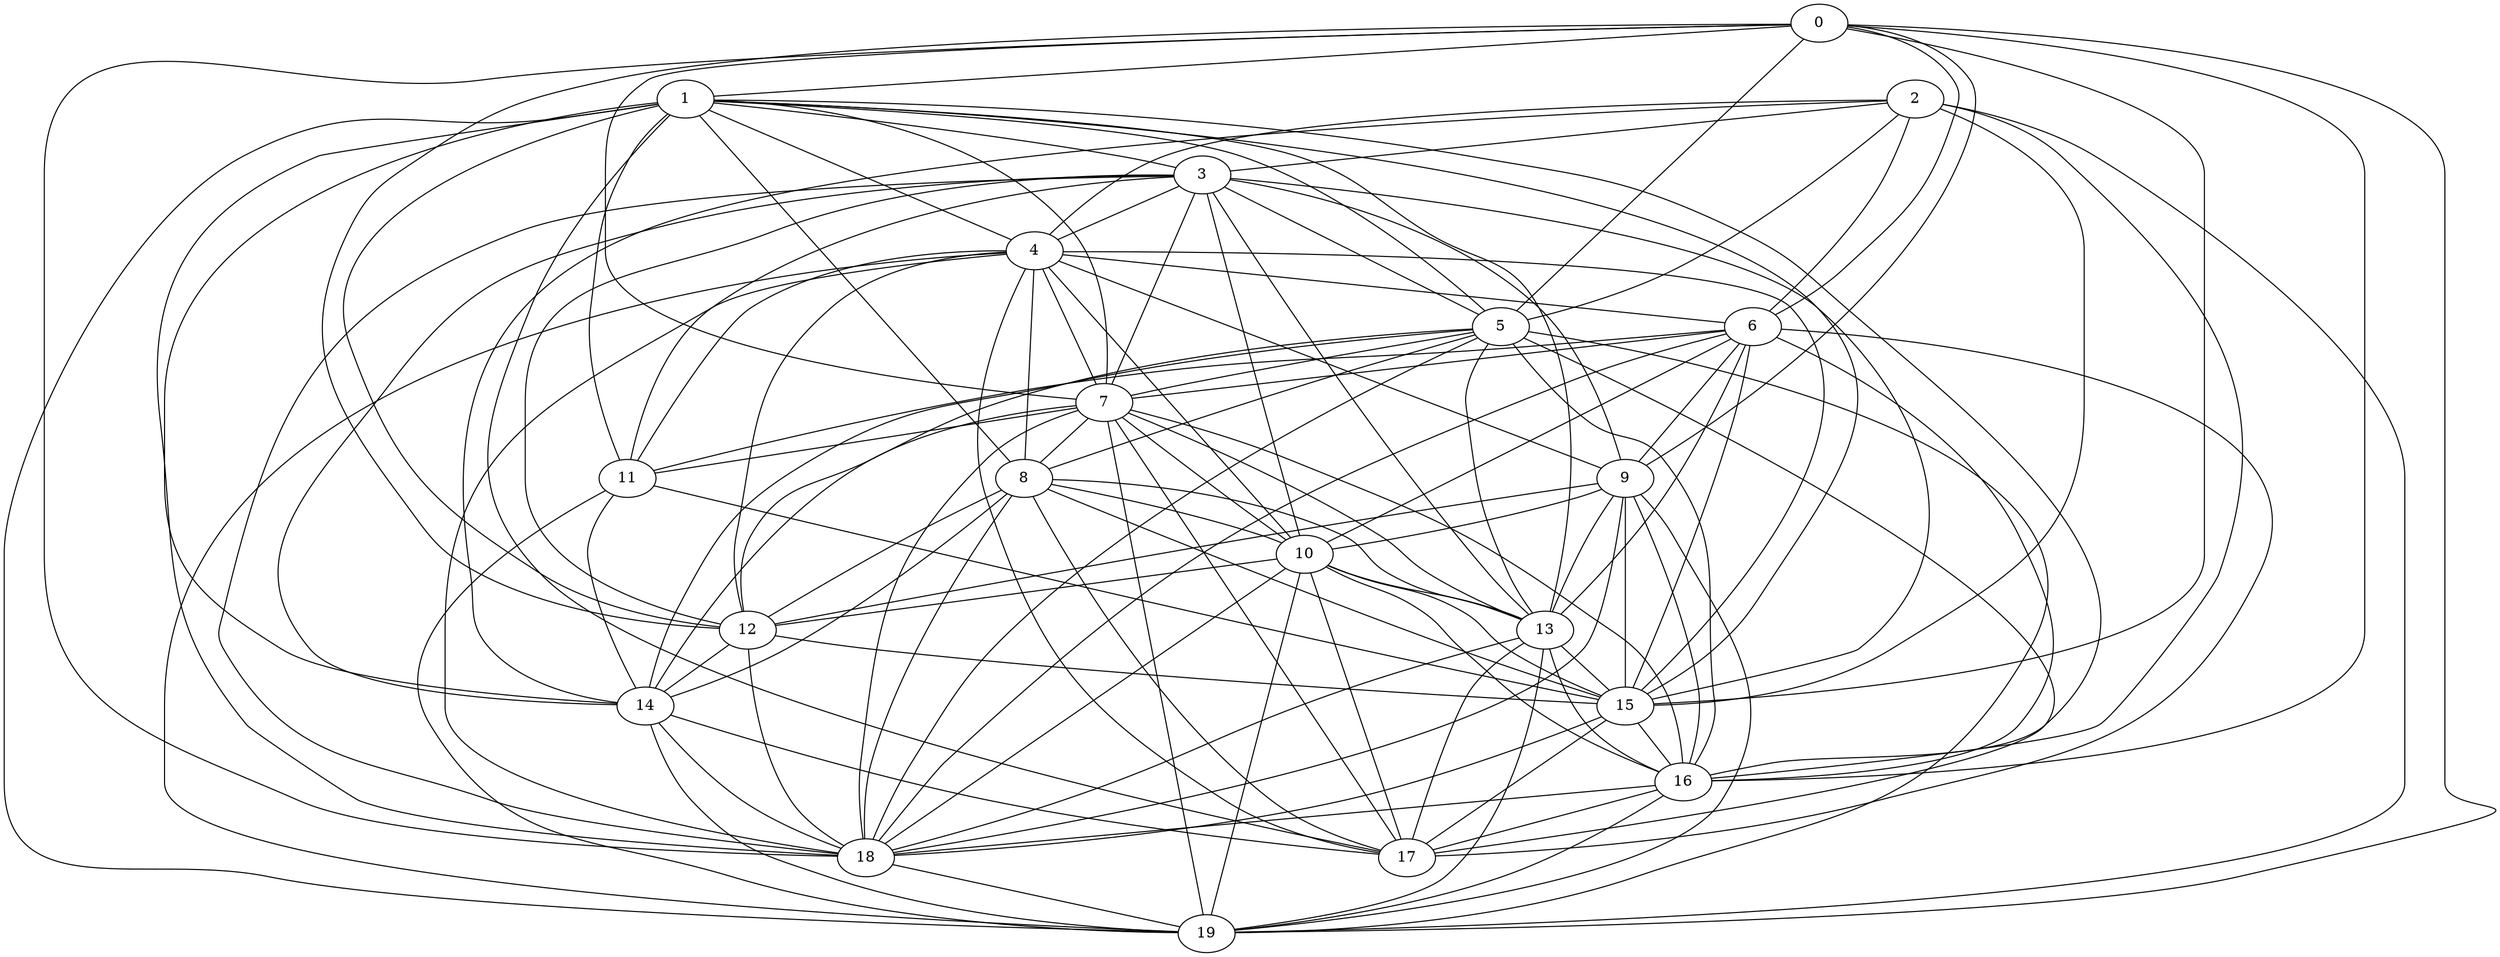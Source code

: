 strict graph  {
0;
1;
2;
3;
4;
5;
6;
7;
8;
9;
10;
11;
12;
13;
14;
15;
16;
17;
18;
19;
0 -- 1;
0 -- 5;
0 -- 6;
0 -- 7;
0 -- 9;
0 -- 12;
0 -- 15;
0 -- 16;
0 -- 18;
0 -- 19;
1 -- 3;
1 -- 4;
1 -- 5;
1 -- 7;
1 -- 8;
1 -- 11;
1 -- 12;
1 -- 13;
1 -- 14;
1 -- 15;
1 -- 16;
1 -- 17;
1 -- 18;
1 -- 19;
2 -- 3;
2 -- 4;
2 -- 5;
2 -- 6;
2 -- 14;
2 -- 15;
2 -- 16;
2 -- 19;
3 -- 4;
3 -- 5;
3 -- 7;
3 -- 9;
3 -- 10;
3 -- 11;
3 -- 12;
3 -- 13;
3 -- 14;
3 -- 15;
3 -- 18;
4 -- 6;
4 -- 7;
4 -- 8;
4 -- 9;
4 -- 10;
4 -- 11;
4 -- 12;
4 -- 15;
4 -- 17;
4 -- 18;
4 -- 19;
5 -- 7;
5 -- 8;
5 -- 12;
5 -- 13;
5 -- 14;
5 -- 16;
5 -- 17;
5 -- 18;
5 -- 19;
6 -- 7;
6 -- 9;
6 -- 10;
6 -- 11;
6 -- 13;
6 -- 15;
6 -- 16;
6 -- 17;
6 -- 18;
7 -- 8;
7 -- 10;
7 -- 11;
7 -- 13;
7 -- 14;
7 -- 16;
7 -- 17;
7 -- 18;
7 -- 19;
8 -- 10;
8 -- 12;
8 -- 13;
8 -- 14;
8 -- 15;
8 -- 17;
8 -- 18;
9 -- 10;
9 -- 12;
9 -- 13;
9 -- 15;
9 -- 16;
9 -- 18;
9 -- 19;
10 -- 12;
10 -- 13;
10 -- 15;
10 -- 16;
10 -- 17;
10 -- 18;
10 -- 19;
11 -- 14;
11 -- 15;
11 -- 19;
12 -- 14;
12 -- 15;
12 -- 18;
13 -- 15;
13 -- 16;
13 -- 17;
13 -- 18;
13 -- 19;
14 -- 17;
14 -- 18;
14 -- 19;
15 -- 16;
15 -- 17;
15 -- 18;
16 -- 17;
16 -- 18;
16 -- 19;
18 -- 19;
}
